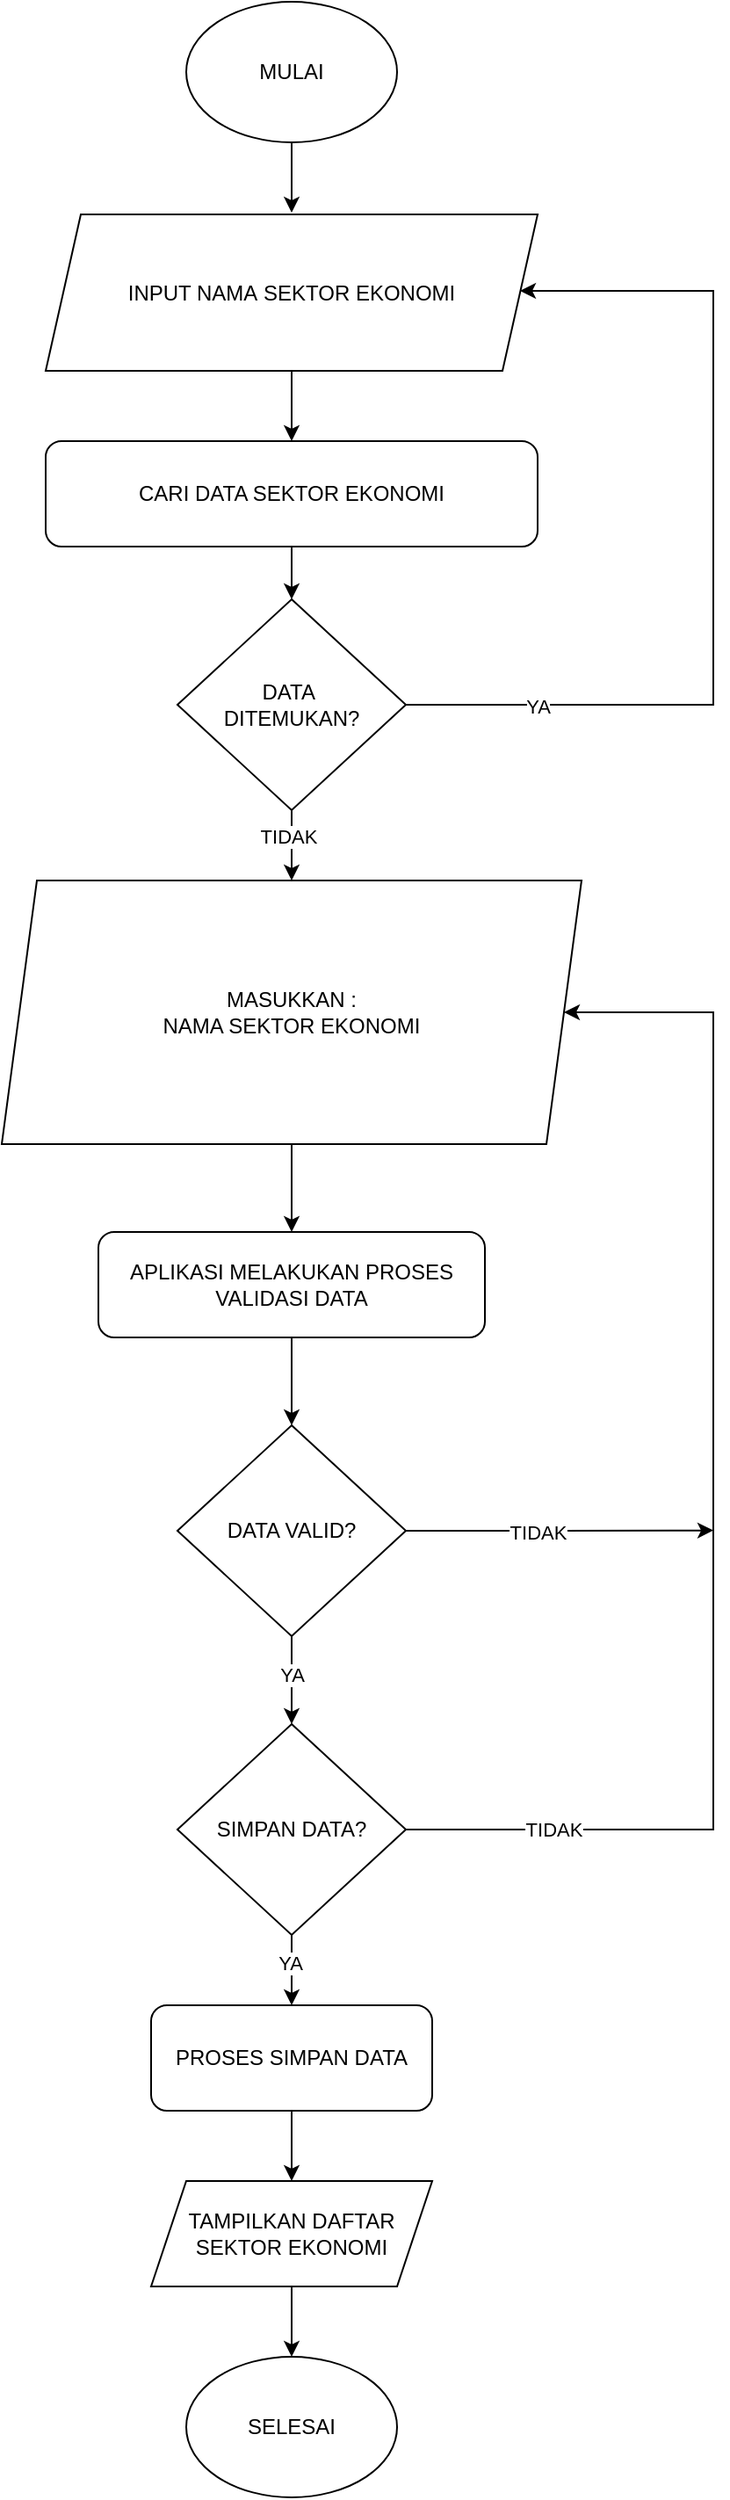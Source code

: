 <mxfile version="25.0.1">
  <diagram name="Page-1" id="_9WZBSOoh5Ao9FR7-OhR">
    <mxGraphModel dx="1019" dy="546" grid="1" gridSize="10" guides="1" tooltips="1" connect="1" arrows="1" fold="1" page="1" pageScale="1" pageWidth="850" pageHeight="1100" math="0" shadow="0">
      <root>
        <mxCell id="0" />
        <mxCell id="1" parent="0" />
        <mxCell id="kCPWIG9WOm7pYWU5WLKl-1" style="edgeStyle=orthogonalEdgeStyle;rounded=0;orthogonalLoop=1;jettySize=auto;html=1;" edge="1" parent="1" source="kCPWIG9WOm7pYWU5WLKl-2">
          <mxGeometry relative="1" as="geometry">
            <mxPoint x="400" y="180" as="targetPoint" />
          </mxGeometry>
        </mxCell>
        <mxCell id="kCPWIG9WOm7pYWU5WLKl-2" value="MULAI" style="ellipse;whiteSpace=wrap;html=1;" vertex="1" parent="1">
          <mxGeometry x="340" y="60" width="120" height="80" as="geometry" />
        </mxCell>
        <mxCell id="kCPWIG9WOm7pYWU5WLKl-3" style="edgeStyle=orthogonalEdgeStyle;rounded=0;orthogonalLoop=1;jettySize=auto;html=1;entryX=0.5;entryY=0;entryDx=0;entryDy=0;" edge="1" parent="1" source="kCPWIG9WOm7pYWU5WLKl-12" target="kCPWIG9WOm7pYWU5WLKl-10">
          <mxGeometry relative="1" as="geometry" />
        </mxCell>
        <mxCell id="kCPWIG9WOm7pYWU5WLKl-4" style="edgeStyle=orthogonalEdgeStyle;rounded=0;orthogonalLoop=1;jettySize=auto;html=1;entryX=0.5;entryY=0;entryDx=0;entryDy=0;" edge="1" parent="1" source="kCPWIG9WOm7pYWU5WLKl-5" target="kCPWIG9WOm7pYWU5WLKl-23">
          <mxGeometry relative="1" as="geometry" />
        </mxCell>
        <mxCell id="kCPWIG9WOm7pYWU5WLKl-5" value="INPUT NAMA&lt;span style=&quot;background-color: initial;&quot;&gt;&amp;nbsp;SEKTOR EKONOMI&lt;/span&gt;" style="shape=parallelogram;perimeter=parallelogramPerimeter;whiteSpace=wrap;html=1;fixedSize=1;" vertex="1" parent="1">
          <mxGeometry x="260" y="181" width="280" height="89" as="geometry" />
        </mxCell>
        <mxCell id="kCPWIG9WOm7pYWU5WLKl-6" style="edgeStyle=orthogonalEdgeStyle;rounded=0;orthogonalLoop=1;jettySize=auto;html=1;exitX=0.5;exitY=1;exitDx=0;exitDy=0;entryX=0.5;entryY=0;entryDx=0;entryDy=0;" edge="1" parent="1" source="kCPWIG9WOm7pYWU5WLKl-10" target="kCPWIG9WOm7pYWU5WLKl-17">
          <mxGeometry relative="1" as="geometry" />
        </mxCell>
        <mxCell id="kCPWIG9WOm7pYWU5WLKl-7" value="YA" style="edgeLabel;html=1;align=center;verticalAlign=middle;resizable=0;points=[];" vertex="1" connectable="0" parent="kCPWIG9WOm7pYWU5WLKl-6">
          <mxGeometry x="-0.129" relative="1" as="geometry">
            <mxPoint as="offset" />
          </mxGeometry>
        </mxCell>
        <mxCell id="kCPWIG9WOm7pYWU5WLKl-8" style="edgeStyle=orthogonalEdgeStyle;rounded=0;orthogonalLoop=1;jettySize=auto;html=1;exitX=1;exitY=0.5;exitDx=0;exitDy=0;" edge="1" parent="1" source="kCPWIG9WOm7pYWU5WLKl-10">
          <mxGeometry relative="1" as="geometry">
            <mxPoint x="640" y="929.8" as="targetPoint" />
          </mxGeometry>
        </mxCell>
        <mxCell id="kCPWIG9WOm7pYWU5WLKl-9" value="TIDAK" style="edgeLabel;html=1;align=center;verticalAlign=middle;resizable=0;points=[];" vertex="1" connectable="0" parent="kCPWIG9WOm7pYWU5WLKl-8">
          <mxGeometry x="-0.146" y="-1" relative="1" as="geometry">
            <mxPoint as="offset" />
          </mxGeometry>
        </mxCell>
        <mxCell id="kCPWIG9WOm7pYWU5WLKl-10" value="DATA VALID?" style="rhombus;whiteSpace=wrap;html=1;" vertex="1" parent="1">
          <mxGeometry x="335" y="870" width="130" height="120" as="geometry" />
        </mxCell>
        <mxCell id="kCPWIG9WOm7pYWU5WLKl-11" value="SELESAI" style="ellipse;whiteSpace=wrap;html=1;" vertex="1" parent="1">
          <mxGeometry x="340" y="1400" width="120" height="80" as="geometry" />
        </mxCell>
        <mxCell id="kCPWIG9WOm7pYWU5WLKl-12" value="APLIKASI MELAKUKAN PROSES VALIDASI DATA" style="rounded=1;whiteSpace=wrap;html=1;" vertex="1" parent="1">
          <mxGeometry x="290" y="760" width="220" height="60" as="geometry" />
        </mxCell>
        <mxCell id="kCPWIG9WOm7pYWU5WLKl-13" style="edgeStyle=orthogonalEdgeStyle;rounded=0;orthogonalLoop=1;jettySize=auto;html=1;exitX=1;exitY=0.5;exitDx=0;exitDy=0;entryX=1;entryY=0.5;entryDx=0;entryDy=0;" edge="1" parent="1" source="kCPWIG9WOm7pYWU5WLKl-17" target="kCPWIG9WOm7pYWU5WLKl-30">
          <mxGeometry relative="1" as="geometry">
            <mxPoint x="640" y="640" as="targetPoint" />
            <Array as="points">
              <mxPoint x="640" y="1100" />
              <mxPoint x="640" y="635" />
            </Array>
          </mxGeometry>
        </mxCell>
        <mxCell id="kCPWIG9WOm7pYWU5WLKl-14" value="TIDAK" style="edgeLabel;html=1;align=center;verticalAlign=middle;resizable=0;points=[];" vertex="1" connectable="0" parent="kCPWIG9WOm7pYWU5WLKl-13">
          <mxGeometry x="-0.769" relative="1" as="geometry">
            <mxPoint as="offset" />
          </mxGeometry>
        </mxCell>
        <mxCell id="kCPWIG9WOm7pYWU5WLKl-15" style="edgeStyle=orthogonalEdgeStyle;rounded=0;orthogonalLoop=1;jettySize=auto;html=1;entryX=0.5;entryY=0;entryDx=0;entryDy=0;" edge="1" parent="1" source="kCPWIG9WOm7pYWU5WLKl-17">
          <mxGeometry relative="1" as="geometry">
            <mxPoint x="400" y="1200" as="targetPoint" />
          </mxGeometry>
        </mxCell>
        <mxCell id="kCPWIG9WOm7pYWU5WLKl-16" value="YA" style="edgeLabel;html=1;align=center;verticalAlign=middle;resizable=0;points=[];" vertex="1" connectable="0" parent="kCPWIG9WOm7pYWU5WLKl-15">
          <mxGeometry x="-0.199" y="-1" relative="1" as="geometry">
            <mxPoint as="offset" />
          </mxGeometry>
        </mxCell>
        <mxCell id="kCPWIG9WOm7pYWU5WLKl-17" value="SIMPAN DATA?" style="rhombus;whiteSpace=wrap;html=1;" vertex="1" parent="1">
          <mxGeometry x="335" y="1040" width="130" height="120" as="geometry" />
        </mxCell>
        <mxCell id="kCPWIG9WOm7pYWU5WLKl-18" style="edgeStyle=orthogonalEdgeStyle;rounded=0;orthogonalLoop=1;jettySize=auto;html=1;exitX=0.5;exitY=1;exitDx=0;exitDy=0;entryX=0.5;entryY=0;entryDx=0;entryDy=0;" edge="1" parent="1" source="kCPWIG9WOm7pYWU5WLKl-19" target="kCPWIG9WOm7pYWU5WLKl-21">
          <mxGeometry relative="1" as="geometry" />
        </mxCell>
        <mxCell id="kCPWIG9WOm7pYWU5WLKl-19" value="PROSES SIMPAN DATA" style="rounded=1;whiteSpace=wrap;html=1;" vertex="1" parent="1">
          <mxGeometry x="320" y="1200" width="160" height="60" as="geometry" />
        </mxCell>
        <mxCell id="kCPWIG9WOm7pYWU5WLKl-20" style="edgeStyle=orthogonalEdgeStyle;rounded=0;orthogonalLoop=1;jettySize=auto;html=1;exitX=0.5;exitY=1;exitDx=0;exitDy=0;entryX=0.5;entryY=0;entryDx=0;entryDy=0;" edge="1" parent="1" source="kCPWIG9WOm7pYWU5WLKl-21" target="kCPWIG9WOm7pYWU5WLKl-11">
          <mxGeometry relative="1" as="geometry" />
        </mxCell>
        <mxCell id="kCPWIG9WOm7pYWU5WLKl-21" value="TAMPILKAN DAFTAR&lt;div&gt;SEKTOR EKONOMI&lt;/div&gt;" style="shape=parallelogram;perimeter=parallelogramPerimeter;whiteSpace=wrap;html=1;fixedSize=1;" vertex="1" parent="1">
          <mxGeometry x="320" y="1300" width="160" height="60" as="geometry" />
        </mxCell>
        <mxCell id="kCPWIG9WOm7pYWU5WLKl-22" style="edgeStyle=orthogonalEdgeStyle;rounded=0;orthogonalLoop=1;jettySize=auto;html=1;entryX=0.5;entryY=0;entryDx=0;entryDy=0;" edge="1" parent="1" source="kCPWIG9WOm7pYWU5WLKl-23" target="kCPWIG9WOm7pYWU5WLKl-28">
          <mxGeometry relative="1" as="geometry" />
        </mxCell>
        <mxCell id="kCPWIG9WOm7pYWU5WLKl-23" value="CARI DATA SEKTOR EKONOMI" style="rounded=1;whiteSpace=wrap;html=1;" vertex="1" parent="1">
          <mxGeometry x="260" y="310" width="280" height="60" as="geometry" />
        </mxCell>
        <mxCell id="kCPWIG9WOm7pYWU5WLKl-24" style="edgeStyle=orthogonalEdgeStyle;rounded=0;orthogonalLoop=1;jettySize=auto;html=1;entryX=0.5;entryY=0;entryDx=0;entryDy=0;" edge="1" parent="1" source="kCPWIG9WOm7pYWU5WLKl-28" target="kCPWIG9WOm7pYWU5WLKl-30">
          <mxGeometry relative="1" as="geometry" />
        </mxCell>
        <mxCell id="kCPWIG9WOm7pYWU5WLKl-32" value="TIDAK" style="edgeLabel;html=1;align=center;verticalAlign=middle;resizable=0;points=[];" vertex="1" connectable="0" parent="kCPWIG9WOm7pYWU5WLKl-24">
          <mxGeometry x="-0.25" y="-2" relative="1" as="geometry">
            <mxPoint as="offset" />
          </mxGeometry>
        </mxCell>
        <mxCell id="kCPWIG9WOm7pYWU5WLKl-26" style="edgeStyle=orthogonalEdgeStyle;rounded=0;orthogonalLoop=1;jettySize=auto;html=1;exitX=1;exitY=0.5;exitDx=0;exitDy=0;entryX=1;entryY=0.5;entryDx=0;entryDy=0;" edge="1" parent="1" source="kCPWIG9WOm7pYWU5WLKl-28">
          <mxGeometry relative="1" as="geometry">
            <mxPoint x="530" y="224.5" as="targetPoint" />
            <Array as="points">
              <mxPoint x="640" y="460" />
              <mxPoint x="640" y="225" />
            </Array>
            <mxPoint x="465" y="459" as="sourcePoint" />
          </mxGeometry>
        </mxCell>
        <mxCell id="kCPWIG9WOm7pYWU5WLKl-27" value="YA" style="edgeLabel;html=1;align=center;verticalAlign=middle;resizable=0;points=[];" vertex="1" connectable="0" parent="kCPWIG9WOm7pYWU5WLKl-26">
          <mxGeometry x="-0.712" y="-1" relative="1" as="geometry">
            <mxPoint as="offset" />
          </mxGeometry>
        </mxCell>
        <mxCell id="kCPWIG9WOm7pYWU5WLKl-28" value="DATA&amp;nbsp;&lt;div&gt;DITEMUKAN?&lt;/div&gt;" style="rhombus;whiteSpace=wrap;html=1;" vertex="1" parent="1">
          <mxGeometry x="335" y="400" width="130" height="120" as="geometry" />
        </mxCell>
        <mxCell id="kCPWIG9WOm7pYWU5WLKl-29" style="edgeStyle=orthogonalEdgeStyle;rounded=0;orthogonalLoop=1;jettySize=auto;html=1;entryX=0.5;entryY=0;entryDx=0;entryDy=0;" edge="1" parent="1" source="kCPWIG9WOm7pYWU5WLKl-30" target="kCPWIG9WOm7pYWU5WLKl-12">
          <mxGeometry relative="1" as="geometry" />
        </mxCell>
        <mxCell id="kCPWIG9WOm7pYWU5WLKl-30" value="MASUKKAN :&lt;br&gt;NAMA SEKTOR EKONOMI" style="shape=parallelogram;perimeter=parallelogramPerimeter;whiteSpace=wrap;html=1;fixedSize=1;" vertex="1" parent="1">
          <mxGeometry x="235" y="560" width="330" height="150" as="geometry" />
        </mxCell>
      </root>
    </mxGraphModel>
  </diagram>
</mxfile>
